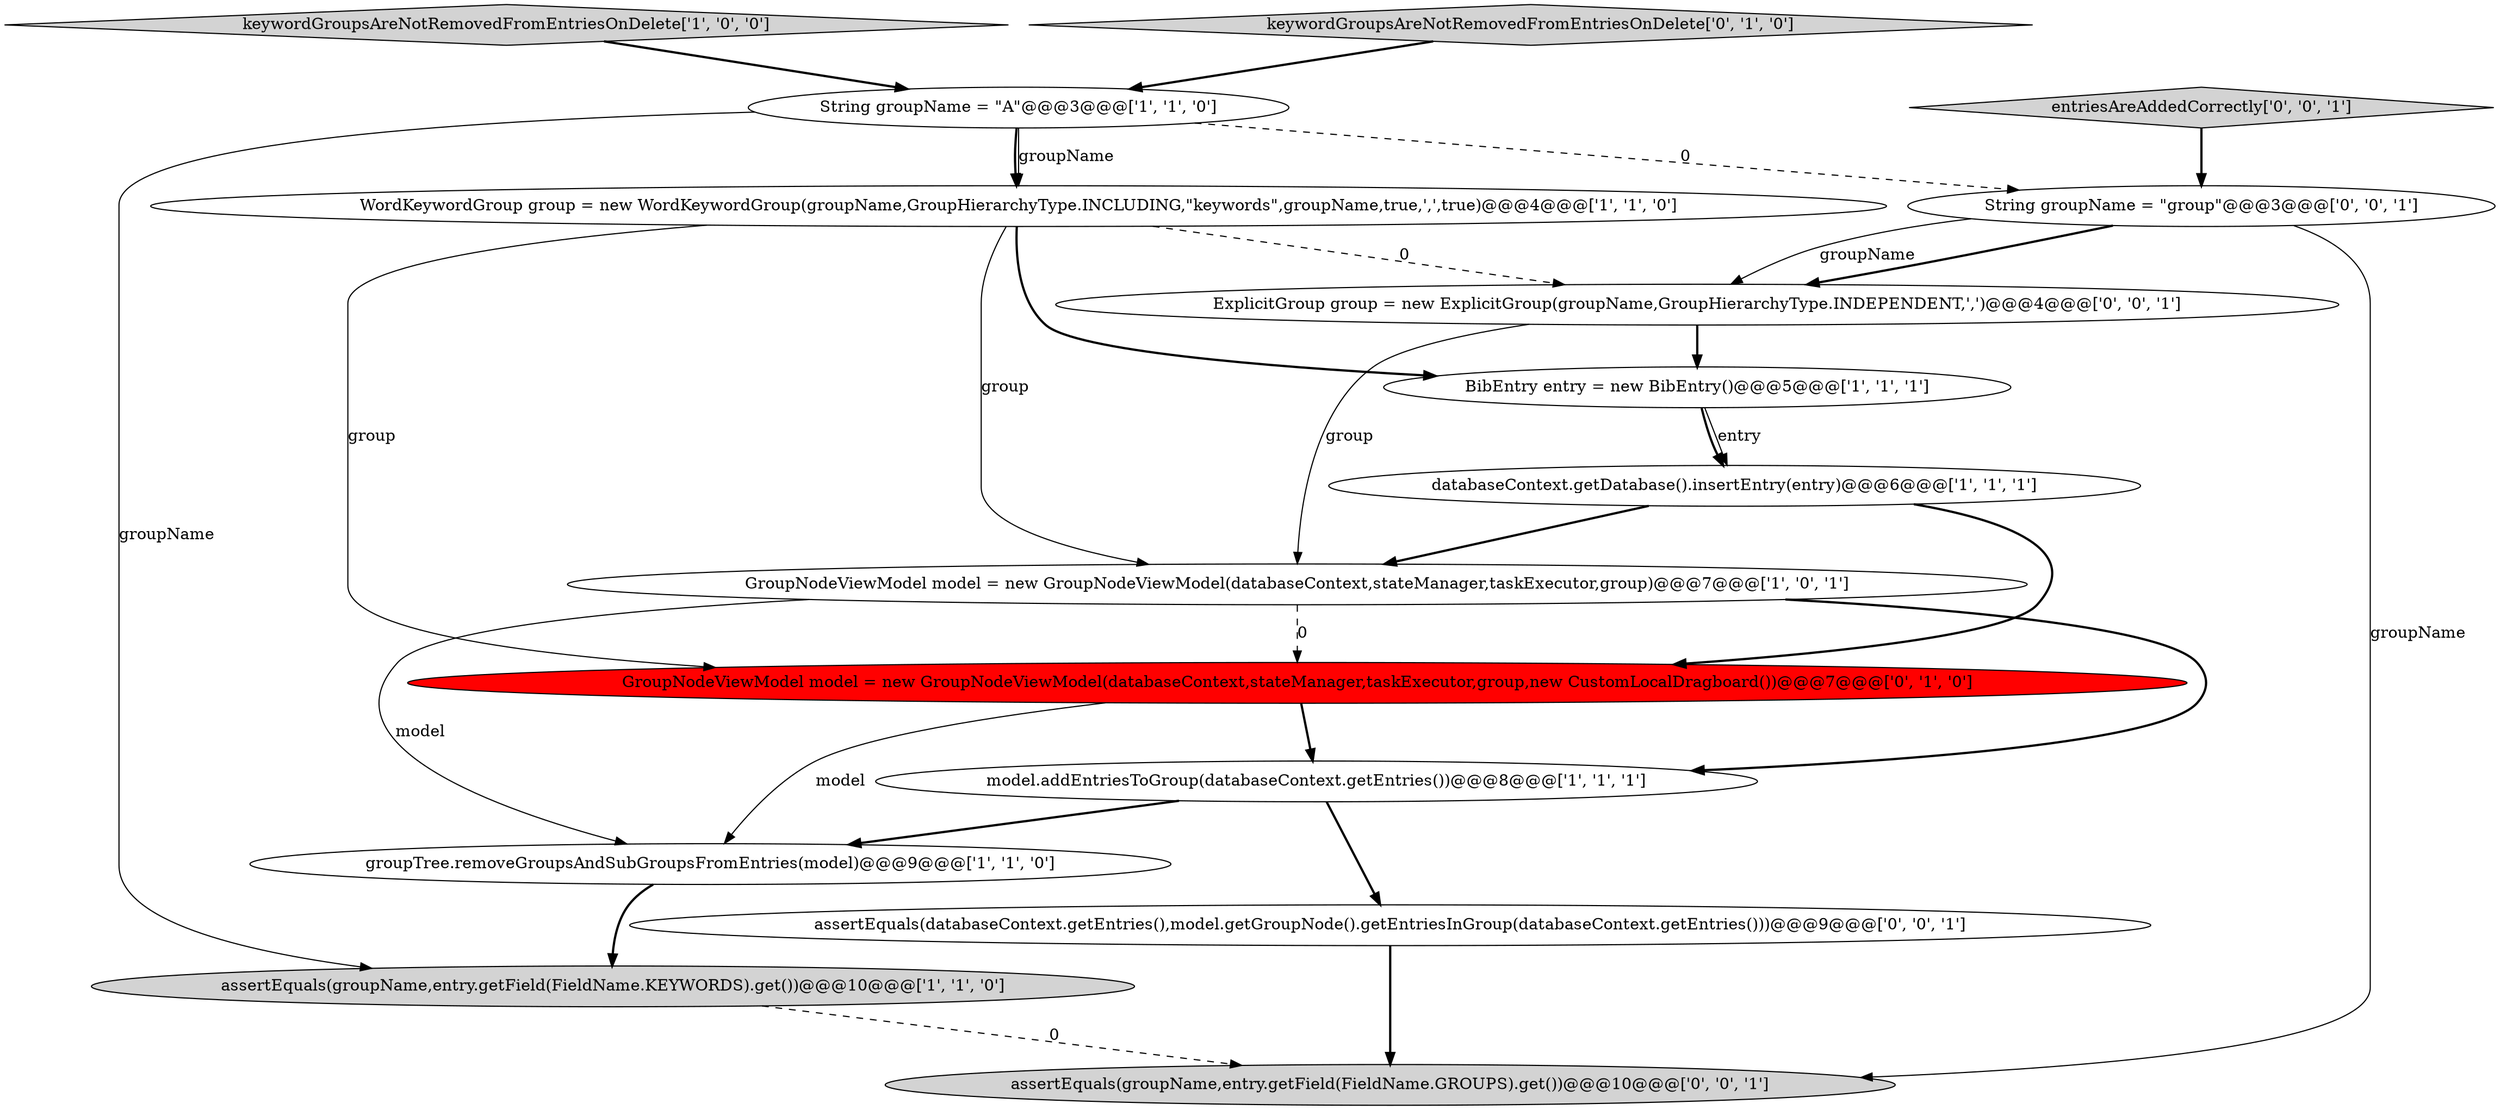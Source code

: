 digraph {
0 [style = filled, label = "String groupName = \"A\"@@@3@@@['1', '1', '0']", fillcolor = white, shape = ellipse image = "AAA0AAABBB1BBB"];
2 [style = filled, label = "BibEntry entry = new BibEntry()@@@5@@@['1', '1', '1']", fillcolor = white, shape = ellipse image = "AAA0AAABBB1BBB"];
6 [style = filled, label = "assertEquals(groupName,entry.getField(FieldName.KEYWORDS).get())@@@10@@@['1', '1', '0']", fillcolor = lightgray, shape = ellipse image = "AAA0AAABBB1BBB"];
7 [style = filled, label = "keywordGroupsAreNotRemovedFromEntriesOnDelete['1', '0', '0']", fillcolor = lightgray, shape = diamond image = "AAA0AAABBB1BBB"];
11 [style = filled, label = "ExplicitGroup group = new ExplicitGroup(groupName,GroupHierarchyType.INDEPENDENT,',')@@@4@@@['0', '0', '1']", fillcolor = white, shape = ellipse image = "AAA0AAABBB3BBB"];
13 [style = filled, label = "entriesAreAddedCorrectly['0', '0', '1']", fillcolor = lightgray, shape = diamond image = "AAA0AAABBB3BBB"];
14 [style = filled, label = "String groupName = \"group\"@@@3@@@['0', '0', '1']", fillcolor = white, shape = ellipse image = "AAA0AAABBB3BBB"];
5 [style = filled, label = "GroupNodeViewModel model = new GroupNodeViewModel(databaseContext,stateManager,taskExecutor,group)@@@7@@@['1', '0', '1']", fillcolor = white, shape = ellipse image = "AAA0AAABBB1BBB"];
12 [style = filled, label = "assertEquals(databaseContext.getEntries(),model.getGroupNode().getEntriesInGroup(databaseContext.getEntries()))@@@9@@@['0', '0', '1']", fillcolor = white, shape = ellipse image = "AAA0AAABBB3BBB"];
4 [style = filled, label = "model.addEntriesToGroup(databaseContext.getEntries())@@@8@@@['1', '1', '1']", fillcolor = white, shape = ellipse image = "AAA0AAABBB1BBB"];
3 [style = filled, label = "groupTree.removeGroupsAndSubGroupsFromEntries(model)@@@9@@@['1', '1', '0']", fillcolor = white, shape = ellipse image = "AAA0AAABBB1BBB"];
10 [style = filled, label = "GroupNodeViewModel model = new GroupNodeViewModel(databaseContext,stateManager,taskExecutor,group,new CustomLocalDragboard())@@@7@@@['0', '1', '0']", fillcolor = red, shape = ellipse image = "AAA1AAABBB2BBB"];
15 [style = filled, label = "assertEquals(groupName,entry.getField(FieldName.GROUPS).get())@@@10@@@['0', '0', '1']", fillcolor = lightgray, shape = ellipse image = "AAA0AAABBB3BBB"];
1 [style = filled, label = "WordKeywordGroup group = new WordKeywordGroup(groupName,GroupHierarchyType.INCLUDING,\"keywords\",groupName,true,',',true)@@@4@@@['1', '1', '0']", fillcolor = white, shape = ellipse image = "AAA0AAABBB1BBB"];
9 [style = filled, label = "keywordGroupsAreNotRemovedFromEntriesOnDelete['0', '1', '0']", fillcolor = lightgray, shape = diamond image = "AAA0AAABBB2BBB"];
8 [style = filled, label = "databaseContext.getDatabase().insertEntry(entry)@@@6@@@['1', '1', '1']", fillcolor = white, shape = ellipse image = "AAA0AAABBB1BBB"];
4->3 [style = bold, label=""];
8->10 [style = bold, label=""];
9->0 [style = bold, label=""];
10->3 [style = solid, label="model"];
12->15 [style = bold, label=""];
5->3 [style = solid, label="model"];
3->6 [style = bold, label=""];
7->0 [style = bold, label=""];
0->1 [style = solid, label="groupName"];
0->6 [style = solid, label="groupName"];
11->2 [style = bold, label=""];
0->14 [style = dashed, label="0"];
2->8 [style = solid, label="entry"];
8->5 [style = bold, label=""];
5->10 [style = dashed, label="0"];
6->15 [style = dashed, label="0"];
1->11 [style = dashed, label="0"];
0->1 [style = bold, label=""];
5->4 [style = bold, label=""];
10->4 [style = bold, label=""];
1->5 [style = solid, label="group"];
4->12 [style = bold, label=""];
1->2 [style = bold, label=""];
1->10 [style = solid, label="group"];
14->15 [style = solid, label="groupName"];
11->5 [style = solid, label="group"];
14->11 [style = bold, label=""];
13->14 [style = bold, label=""];
14->11 [style = solid, label="groupName"];
2->8 [style = bold, label=""];
}
